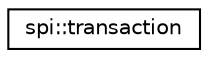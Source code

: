 digraph "Graphical Class Hierarchy"
{
  edge [fontname="Helvetica",fontsize="10",labelfontname="Helvetica",labelfontsize="10"];
  node [fontname="Helvetica",fontsize="10",shape=record];
  rankdir="LR";
  Node0 [label="spi::transaction",height=0.2,width=0.4,color="black", fillcolor="white", style="filled",URL="$classspi_1_1transaction.html",tooltip="SPI transaction class. "];
}
